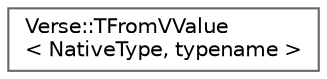 digraph "Graphical Class Hierarchy"
{
 // INTERACTIVE_SVG=YES
 // LATEX_PDF_SIZE
  bgcolor="transparent";
  edge [fontname=Helvetica,fontsize=10,labelfontname=Helvetica,labelfontsize=10];
  node [fontname=Helvetica,fontsize=10,shape=box,height=0.2,width=0.4];
  rankdir="LR";
  Node0 [id="Node000000",label="Verse::TFromVValue\l\< NativeType, typename \>",height=0.2,width=0.4,color="grey40", fillcolor="white", style="filled",URL="$d9/dcc/structVerse_1_1TFromVValue.html",tooltip=" "];
}
